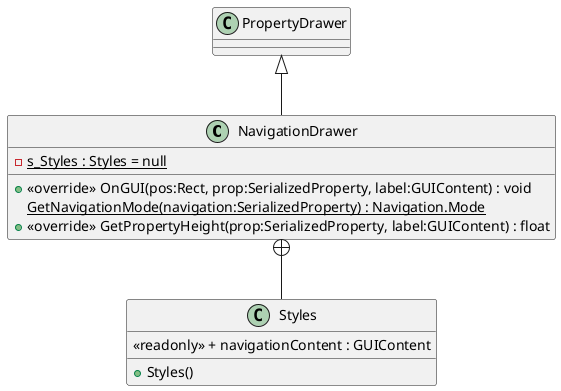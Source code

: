 @startuml
class NavigationDrawer {
    - {static} s_Styles : Styles = null
    + <<override>> OnGUI(pos:Rect, prop:SerializedProperty, label:GUIContent) : void
    {static} GetNavigationMode(navigation:SerializedProperty) : Navigation.Mode
    + <<override>> GetPropertyHeight(prop:SerializedProperty, label:GUIContent) : float
}
class Styles {
    <<readonly>> + navigationContent : GUIContent
    + Styles()
}
PropertyDrawer <|-- NavigationDrawer
NavigationDrawer +-- Styles
@enduml

